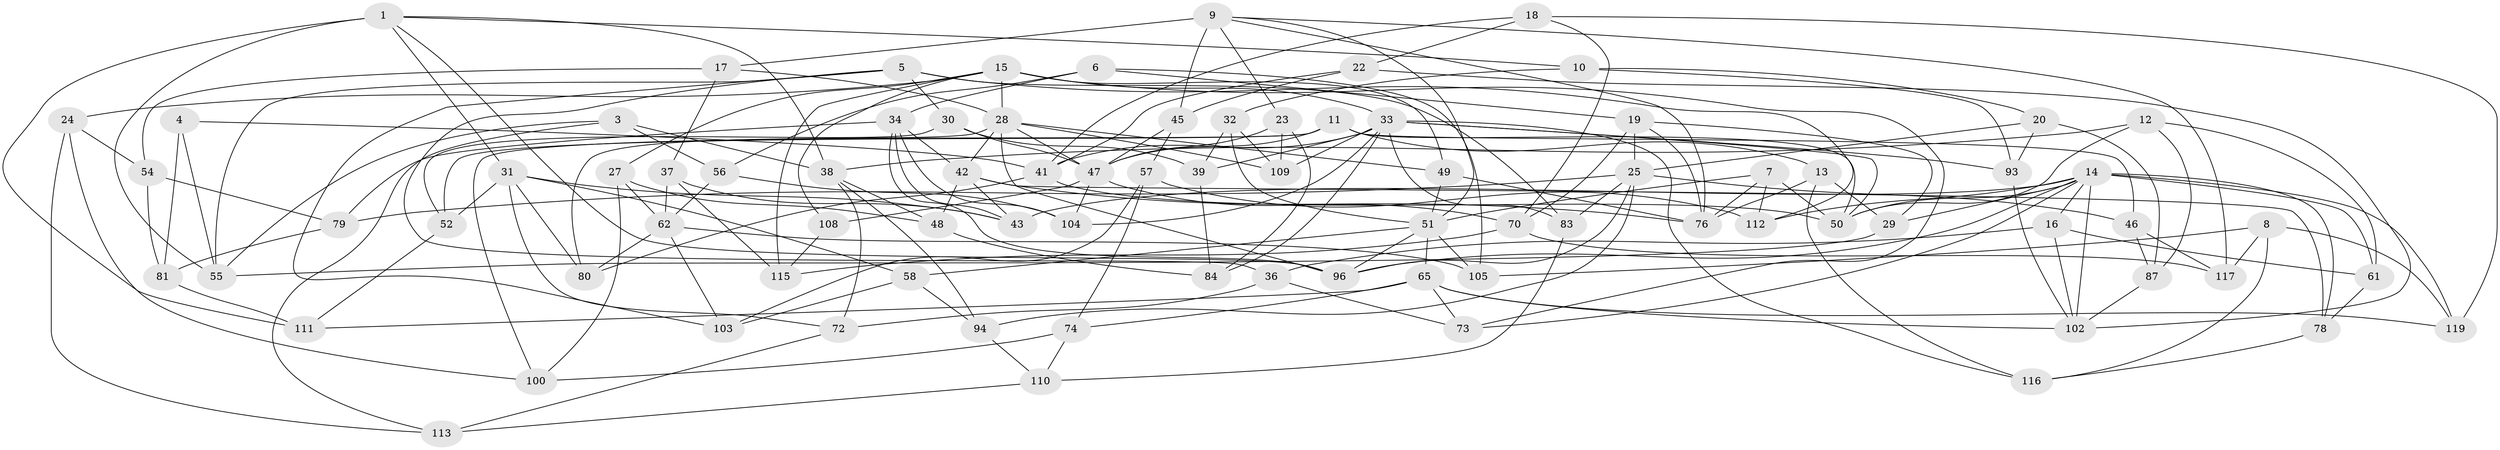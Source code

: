 // original degree distribution, {4: 1.0}
// Generated by graph-tools (version 1.1) at 2025/20/03/04/25 18:20:34]
// undirected, 84 vertices, 200 edges
graph export_dot {
graph [start="1"]
  node [color=gray90,style=filled];
  1 [super="+2"];
  3;
  4;
  5 [super="+44"];
  6;
  7;
  8;
  9 [super="+77"];
  10;
  11 [super="+99"];
  12;
  13;
  14 [super="+88+82+21"];
  15 [super="+40+26"];
  16;
  17;
  18;
  19 [super="+71"];
  20;
  22;
  23;
  24;
  25 [super="+67+63"];
  27;
  28 [super="+114+64"];
  29;
  30;
  31 [super="+60"];
  32;
  33 [super="+35"];
  34 [super="+69"];
  36;
  37;
  38 [super="+89"];
  39;
  41 [super="+101"];
  42 [super="+91"];
  43 [super="+68"];
  45;
  46;
  47 [super="+95"];
  48;
  49;
  50 [super="+66"];
  51 [super="+53"];
  52;
  54;
  55 [super="+106"];
  56;
  57;
  58;
  61;
  62 [super="+85"];
  65 [super="+107"];
  70 [super="+75"];
  72;
  73;
  74;
  76 [super="+90"];
  78;
  79;
  80;
  81;
  83;
  84;
  87;
  93;
  94;
  96 [super="+97"];
  100;
  102 [super="+118"];
  103;
  104;
  105;
  108;
  109;
  110;
  111;
  112;
  113;
  115;
  116;
  117;
  119;
  1 -- 55;
  1 -- 38;
  1 -- 96;
  1 -- 10;
  1 -- 111;
  1 -- 31;
  3 -- 56;
  3 -- 113;
  3 -- 38;
  3 -- 55;
  4 -- 81;
  4 -- 55 [weight=2];
  4 -- 41;
  5 -- 55;
  5 -- 103;
  5 -- 30;
  5 -- 112;
  5 -- 83;
  5 -- 36;
  6 -- 34;
  6 -- 56;
  6 -- 19;
  6 -- 105;
  7 -- 112;
  7 -- 76;
  7 -- 50;
  7 -- 51;
  8 -- 105;
  8 -- 119;
  8 -- 117;
  8 -- 116;
  9 -- 51;
  9 -- 117;
  9 -- 45;
  9 -- 17;
  9 -- 23;
  9 -- 76;
  10 -- 93;
  10 -- 20;
  10 -- 32;
  11 -- 52;
  11 -- 100;
  11 -- 13;
  11 -- 46;
  11 -- 47;
  11 -- 50;
  12 -- 61;
  12 -- 87;
  12 -- 38;
  12 -- 50;
  13 -- 76;
  13 -- 29;
  13 -- 116;
  14 -- 50;
  14 -- 112;
  14 -- 102;
  14 -- 119;
  14 -- 16;
  14 -- 61;
  14 -- 29;
  14 -- 96;
  14 -- 78;
  14 -- 73;
  14 -- 43 [weight=2];
  15 -- 115;
  15 -- 27;
  15 -- 49;
  15 -- 108;
  15 -- 28;
  15 -- 24;
  15 -- 73;
  15 -- 33;
  16 -- 36;
  16 -- 61;
  16 -- 102;
  17 -- 37;
  17 -- 54;
  17 -- 28;
  18 -- 119;
  18 -- 22;
  18 -- 41;
  18 -- 70;
  19 -- 25 [weight=2];
  19 -- 76;
  19 -- 29;
  19 -- 70;
  20 -- 93;
  20 -- 87;
  20 -- 25;
  22 -- 45;
  22 -- 102;
  22 -- 41;
  23 -- 47;
  23 -- 84;
  23 -- 109;
  24 -- 113;
  24 -- 100;
  24 -- 54;
  25 -- 83;
  25 -- 46;
  25 -- 96;
  25 -- 94;
  25 -- 79;
  27 -- 48;
  27 -- 100;
  27 -- 62;
  28 -- 42;
  28 -- 109;
  28 -- 80;
  28 -- 49;
  28 -- 96;
  28 -- 47;
  29 -- 55;
  30 -- 39;
  30 -- 52;
  30 -- 47;
  31 -- 43;
  31 -- 58;
  31 -- 72;
  31 -- 80;
  31 -- 52;
  32 -- 109;
  32 -- 39;
  32 -- 51;
  33 -- 116;
  33 -- 39;
  33 -- 104;
  33 -- 41;
  33 -- 109;
  33 -- 83;
  33 -- 84;
  33 -- 93;
  33 -- 50;
  34 -- 96;
  34 -- 79;
  34 -- 104;
  34 -- 42;
  34 -- 43;
  36 -- 73;
  36 -- 72;
  37 -- 115;
  37 -- 62;
  37 -- 43;
  38 -- 48;
  38 -- 94;
  38 -- 72;
  39 -- 84;
  41 -- 50;
  41 -- 80;
  42 -- 43;
  42 -- 78;
  42 -- 48;
  42 -- 76;
  45 -- 57;
  45 -- 47;
  46 -- 87;
  46 -- 117;
  47 -- 104;
  47 -- 108 [weight=2];
  47 -- 70 [weight=2];
  48 -- 84;
  49 -- 51;
  49 -- 76;
  51 -- 58;
  51 -- 65;
  51 -- 105;
  51 -- 96;
  52 -- 111;
  54 -- 81;
  54 -- 79;
  56 -- 104;
  56 -- 62;
  57 -- 103;
  57 -- 112;
  57 -- 74;
  58 -- 103;
  58 -- 94;
  61 -- 78;
  62 -- 103;
  62 -- 105;
  62 -- 80;
  65 -- 119;
  65 -- 74;
  65 -- 111;
  65 -- 73;
  65 -- 102;
  70 -- 115;
  70 -- 117;
  72 -- 113;
  74 -- 110;
  74 -- 100;
  78 -- 116;
  79 -- 81;
  81 -- 111;
  83 -- 110;
  87 -- 102;
  93 -- 102;
  94 -- 110;
  108 -- 115;
  110 -- 113;
}
